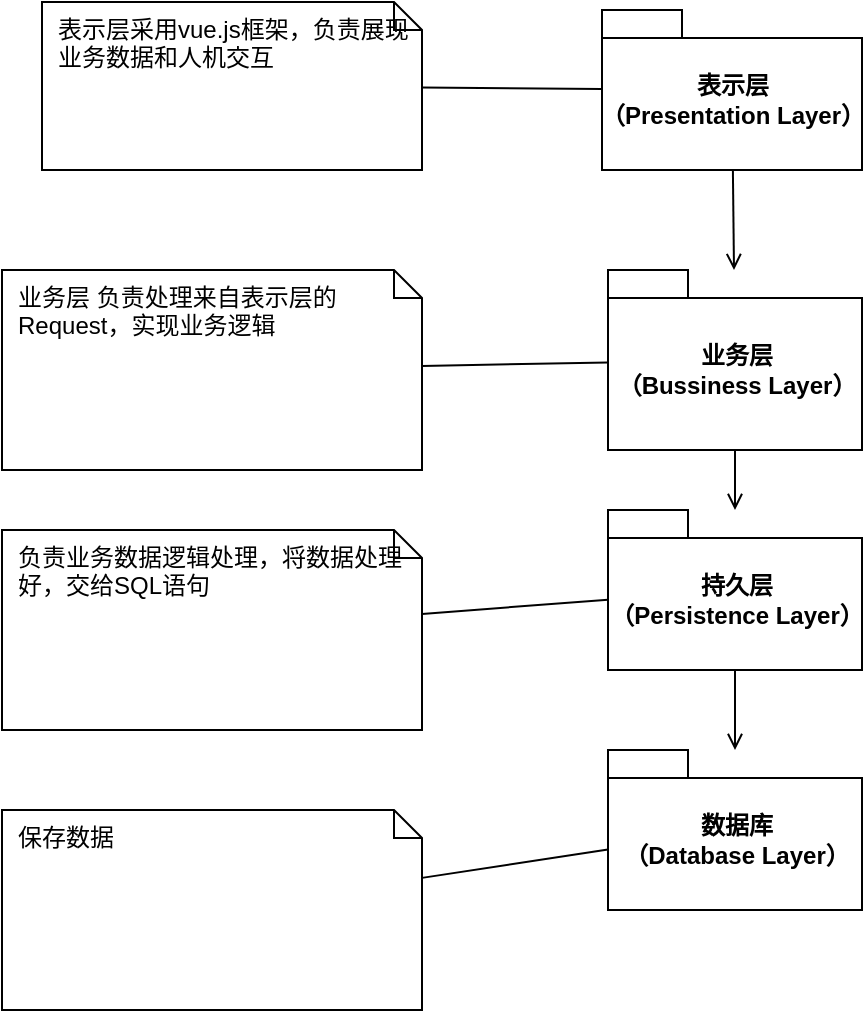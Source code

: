 <mxfile version="10.5.9" type="github"><diagram id="h7QU__j5kNM2Pl8VuJEF" name="Page-1"><mxGraphModel dx="840" dy="490" grid="1" gridSize="10" guides="1" tooltips="1" connect="1" arrows="1" fold="1" page="1" pageScale="1" pageWidth="827" pageHeight="1169" math="0" shadow="0"><root><mxCell id="0"/><mxCell id="1" parent="0"/><mxCell id="LXDZz-sLJW7m17OhPN9D-10" style="edgeStyle=none;rounded=0;orthogonalLoop=1;jettySize=auto;html=1;endArrow=open;endFill=0;" edge="1" parent="1" source="LXDZz-sLJW7m17OhPN9D-2" target="LXDZz-sLJW7m17OhPN9D-4"><mxGeometry relative="1" as="geometry"/></mxCell><mxCell id="LXDZz-sLJW7m17OhPN9D-14" style="edgeStyle=none;rounded=0;orthogonalLoop=1;jettySize=auto;html=1;endArrow=none;endFill=0;" edge="1" parent="1" source="LXDZz-sLJW7m17OhPN9D-2" target="LXDZz-sLJW7m17OhPN9D-13"><mxGeometry relative="1" as="geometry"><mxPoint x="280" y="270" as="targetPoint"/></mxGeometry></mxCell><mxCell id="LXDZz-sLJW7m17OhPN9D-2" value="业务层&lt;br&gt;（Bussiness Layer）&lt;br&gt;" style="shape=folder;fontStyle=1;spacingTop=10;tabWidth=40;tabHeight=14;tabPosition=left;html=1;" vertex="1" parent="1"><mxGeometry x="343" y="230" width="127" height="90" as="geometry"/></mxCell><mxCell id="LXDZz-sLJW7m17OhPN9D-8" style="rounded=0;orthogonalLoop=1;jettySize=auto;html=1;endArrow=none;endFill=0;" edge="1" parent="1" source="LXDZz-sLJW7m17OhPN9D-3" target="LXDZz-sLJW7m17OhPN9D-7"><mxGeometry relative="1" as="geometry"/></mxCell><mxCell id="LXDZz-sLJW7m17OhPN9D-9" style="edgeStyle=none;rounded=0;orthogonalLoop=1;jettySize=auto;html=1;endArrow=open;endFill=0;" edge="1" parent="1" source="LXDZz-sLJW7m17OhPN9D-3" target="LXDZz-sLJW7m17OhPN9D-2"><mxGeometry relative="1" as="geometry"/></mxCell><mxCell id="LXDZz-sLJW7m17OhPN9D-3" value="表示层&lt;br&gt;（P&lt;span&gt;resentation Layer&lt;/span&gt;）&lt;br&gt;" style="shape=folder;fontStyle=1;spacingTop=10;tabWidth=40;tabHeight=14;tabPosition=left;html=1;" vertex="1" parent="1"><mxGeometry x="340" y="100" width="130" height="80" as="geometry"/></mxCell><mxCell id="LXDZz-sLJW7m17OhPN9D-11" style="edgeStyle=none;rounded=0;orthogonalLoop=1;jettySize=auto;html=1;endArrow=open;endFill=0;" edge="1" parent="1" source="LXDZz-sLJW7m17OhPN9D-4" target="LXDZz-sLJW7m17OhPN9D-5"><mxGeometry relative="1" as="geometry"/></mxCell><mxCell id="LXDZz-sLJW7m17OhPN9D-16" style="edgeStyle=none;rounded=0;orthogonalLoop=1;jettySize=auto;html=1;endArrow=none;endFill=0;" edge="1" parent="1" source="LXDZz-sLJW7m17OhPN9D-4" target="LXDZz-sLJW7m17OhPN9D-15"><mxGeometry relative="1" as="geometry"/></mxCell><mxCell id="LXDZz-sLJW7m17OhPN9D-4" value="持久层&lt;br&gt;（P&lt;span&gt;ersistence Layer&lt;/span&gt;）&lt;br&gt;" style="shape=folder;fontStyle=1;spacingTop=10;tabWidth=40;tabHeight=14;tabPosition=left;html=1;" vertex="1" parent="1"><mxGeometry x="343" y="350" width="127" height="80" as="geometry"/></mxCell><mxCell id="LXDZz-sLJW7m17OhPN9D-18" style="edgeStyle=none;rounded=0;orthogonalLoop=1;jettySize=auto;html=1;endArrow=none;endFill=0;" edge="1" parent="1" source="LXDZz-sLJW7m17OhPN9D-5" target="LXDZz-sLJW7m17OhPN9D-17"><mxGeometry relative="1" as="geometry"/></mxCell><mxCell id="LXDZz-sLJW7m17OhPN9D-5" value="数据库&lt;br&gt;（Database Layer）&lt;br&gt;" style="shape=folder;fontStyle=1;spacingTop=10;tabWidth=40;tabHeight=14;tabPosition=left;html=1;" vertex="1" parent="1"><mxGeometry x="343" y="470" width="127" height="80" as="geometry"/></mxCell><mxCell id="LXDZz-sLJW7m17OhPN9D-7" value="表示层采用vue.js框架，负责展现业务数据和人机交互" style="shape=note;whiteSpace=wrap;html=1;size=14;verticalAlign=top;align=left;spacingTop=0;spacingLeft=6;spacingRight=6;" vertex="1" parent="1"><mxGeometry x="60" y="96" width="190" height="84" as="geometry"/></mxCell><mxCell id="LXDZz-sLJW7m17OhPN9D-13" value="业务层 负责处理来自表示层的Request，实现业务逻辑" style="shape=note;whiteSpace=wrap;html=1;size=14;verticalAlign=top;align=left;spacingTop=0;spacingLeft=6;spacingRight=6;" vertex="1" parent="1"><mxGeometry x="40" y="230" width="210" height="100" as="geometry"/></mxCell><mxCell id="LXDZz-sLJW7m17OhPN9D-15" value="负责业务数据逻辑处理，将数据处理好，交给SQL语句" style="shape=note;whiteSpace=wrap;html=1;size=14;verticalAlign=top;align=left;spacingTop=0;spacingLeft=6;spacingRight=6;" vertex="1" parent="1"><mxGeometry x="40" y="360" width="210" height="100" as="geometry"/></mxCell><mxCell id="LXDZz-sLJW7m17OhPN9D-17" value="保存数据" style="shape=note;whiteSpace=wrap;html=1;size=14;verticalAlign=top;align=left;spacingTop=0;spacingLeft=6;spacingRight=6;" vertex="1" parent="1"><mxGeometry x="40" y="500" width="210" height="100" as="geometry"/></mxCell></root></mxGraphModel></diagram></mxfile>